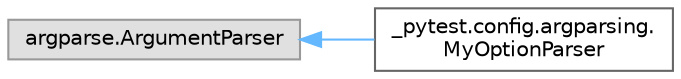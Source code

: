 digraph "Graphical Class Hierarchy"
{
 // LATEX_PDF_SIZE
  bgcolor="transparent";
  edge [fontname=Helvetica,fontsize=10,labelfontname=Helvetica,labelfontsize=10];
  node [fontname=Helvetica,fontsize=10,shape=box,height=0.2,width=0.4];
  rankdir="LR";
  Node0 [id="Node000000",label="argparse.ArgumentParser",height=0.2,width=0.4,color="grey60", fillcolor="#E0E0E0", style="filled",tooltip=" "];
  Node0 -> Node1 [id="edge471_Node000000_Node000001",dir="back",color="steelblue1",style="solid",tooltip=" "];
  Node1 [id="Node000001",label="_pytest.config.argparsing.\lMyOptionParser",height=0.2,width=0.4,color="grey40", fillcolor="white", style="filled",URL="$class__pytest_1_1config_1_1argparsing_1_1_my_option_parser.html",tooltip=" "];
}

